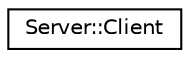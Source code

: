 digraph "Graphical Class Hierarchy"
{
 // LATEX_PDF_SIZE
  edge [fontname="Helvetica",fontsize="10",labelfontname="Helvetica",labelfontsize="10"];
  node [fontname="Helvetica",fontsize="10",shape=record];
  rankdir="LR";
  Node0 [label="Server::Client",height=0.2,width=0.4,color="black", fillcolor="white", style="filled",URL="$classServer_1_1Client.html",tooltip="Class for client in the server."];
}
